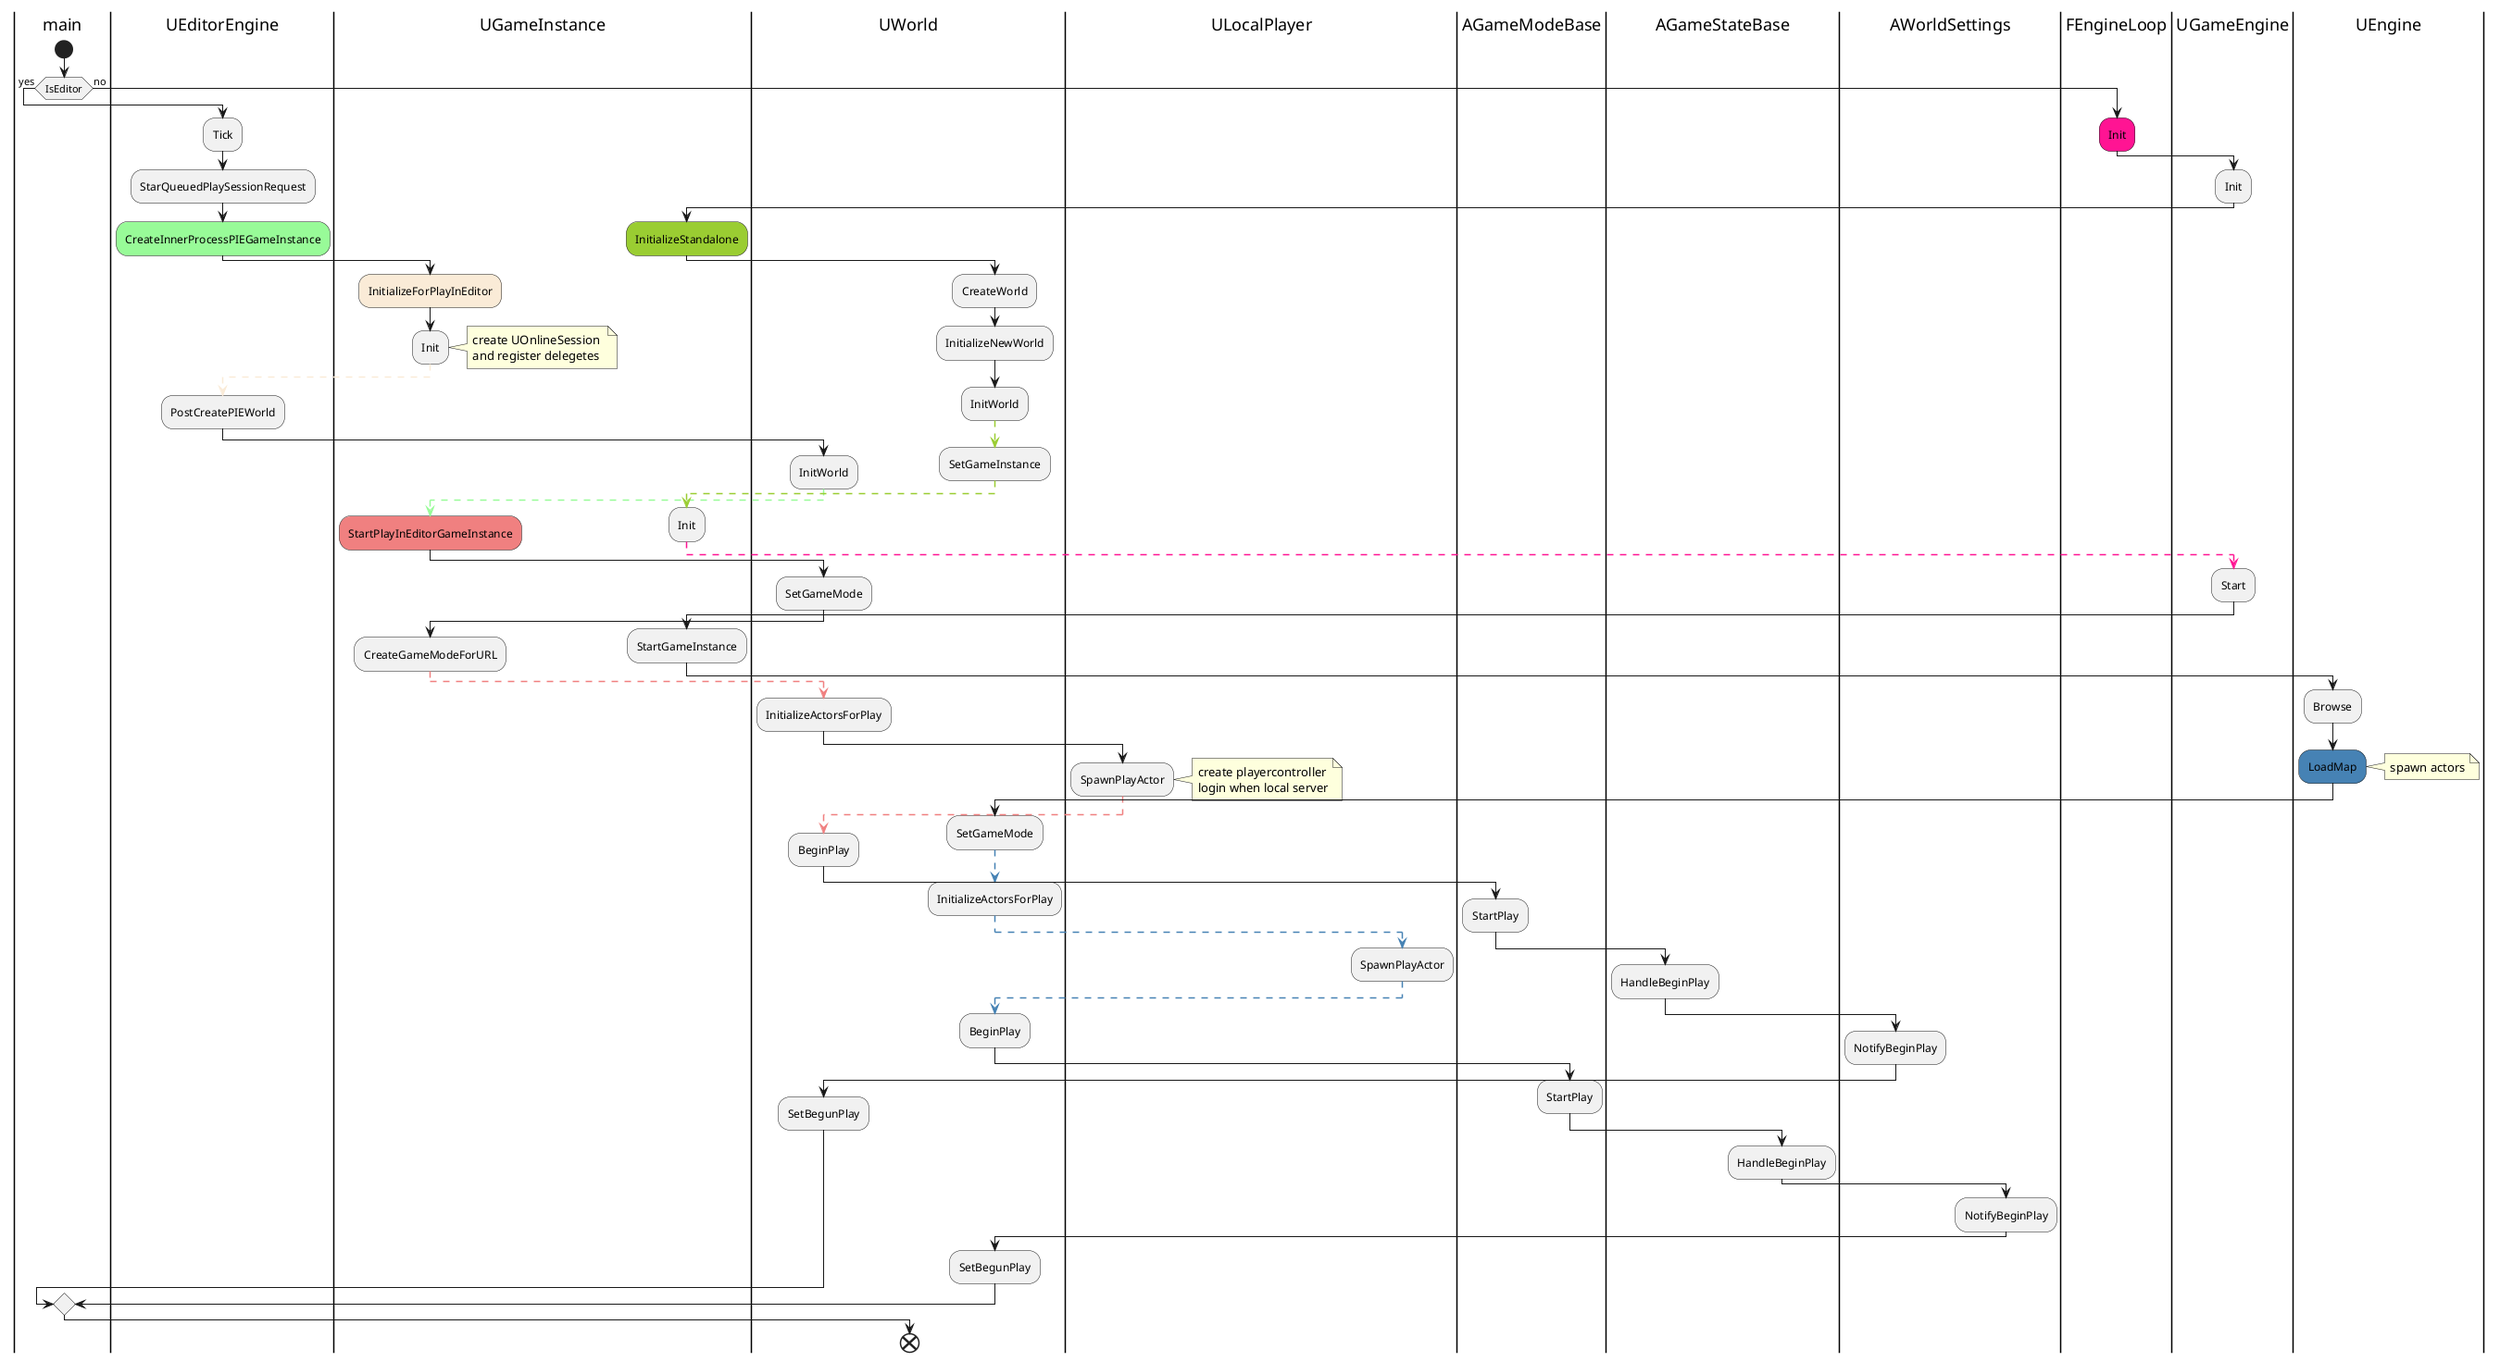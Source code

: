 @startuml
|main|
start
if(IsEditor) then (yes)
|UEditorEngine|
:Tick;
:StarQueuedPlaySessionRequest;
#palegreen:CreateInnerProcessPIEGameInstance;
|UGameInstance|
#AntiqueWhite:InitializeForPlayInEditor;
:Init;
note right
create UOnlineSession 
and register delegetes
end note
|UEditorEngine|
-[#AntiqueWhite,dashed]-> 
:PostCreatePIEWorld;
|UWorld|
:InitWorld;
|UGameInstance|
-[#palegreen,dashed]-> 
#LightCoral:StartPlayInEditorGameInstance;
|UWorld|
:SetGameMode;
|UGameInstance|
:CreateGameModeForURL;
|UWorld|
-[#LightCoral,dashed]-> 
:InitializeActorsForPlay;
|ULocalPlayer|
:SpawnPlayActor;
note right
create playercontroller
login when local server
end note

|UWorld|
-[#LightCoral,dashed]-> 
:BeginPlay;
|AGameModeBase|
:StartPlay;
|AGameStateBase|
:HandleBeginPlay;
|AWorldSettings|
:NotifyBeginPlay;
|UWorld|
:SetBegunPlay;
else(no)
|FEngineLoop|
#DeepPink:Init;
|UGameEngine|
:Init;
|UGameInstance|
#YellowGreen:InitializeStandalone;
|UWorld|
:CreateWorld;
:InitializeNewWorld;
:InitWorld;
-[#YellowGreen,dashed]-> 
:SetGameInstance;
|UGameInstance|
-[#YellowGreen,dashed]-> 
:Init;
|UGameEngine|
-[#DeepPink,dashed]-> 
:Start;
|UGameInstance|
:StartGameInstance;
|UEngine|
:Browse;
#SteelBlue:LoadMap;
note right
spawn actors
end note
|UWorld|
:SetGameMode;
-[#SteelBlue,dashed]-> 
:InitializeActorsForPlay;
|ULocalPlayer|
-[#SteelBlue,dashed]-> 
:SpawnPlayActor;
|UWorld|
-[#SteelBlue,dashed]-> 
:BeginPlay;
|AGameModeBase|
:StartPlay;
|AGameStateBase|
:HandleBeginPlay;
|AWorldSettings|
:NotifyBeginPlay;
|UWorld|
:SetBegunPlay;
endif
end
@enduml